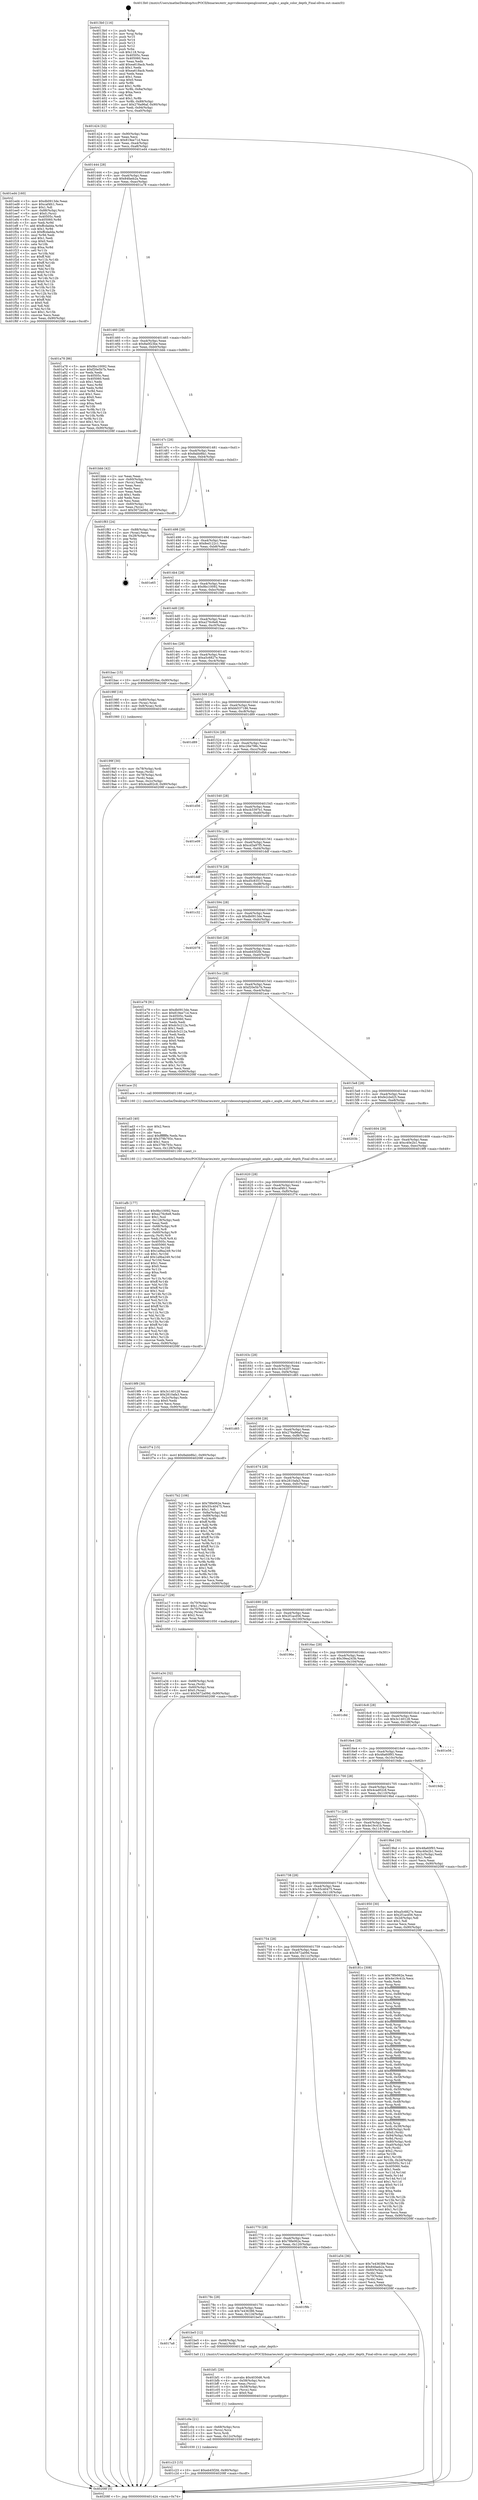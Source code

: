 digraph "0x4013b0" {
  label = "0x4013b0 (/mnt/c/Users/mathe/Desktop/tcc/POCII/binaries/extr_mpvvideooutopenglcontext_angle.c_angle_color_depth_Final-ollvm.out::main(0))"
  labelloc = "t"
  node[shape=record]

  Entry [label="",width=0.3,height=0.3,shape=circle,fillcolor=black,style=filled]
  "0x401424" [label="{
     0x401424 [32]\l
     | [instrs]\l
     &nbsp;&nbsp;0x401424 \<+6\>: mov -0x90(%rbp),%eax\l
     &nbsp;&nbsp;0x40142a \<+2\>: mov %eax,%ecx\l
     &nbsp;&nbsp;0x40142c \<+6\>: sub $0x819ee71d,%ecx\l
     &nbsp;&nbsp;0x401432 \<+6\>: mov %eax,-0xa4(%rbp)\l
     &nbsp;&nbsp;0x401438 \<+6\>: mov %ecx,-0xa8(%rbp)\l
     &nbsp;&nbsp;0x40143e \<+6\>: je 0000000000401ed4 \<main+0xb24\>\l
  }"]
  "0x401ed4" [label="{
     0x401ed4 [160]\l
     | [instrs]\l
     &nbsp;&nbsp;0x401ed4 \<+5\>: mov $0xdb0913de,%eax\l
     &nbsp;&nbsp;0x401ed9 \<+5\>: mov $0xcaf4fc1,%ecx\l
     &nbsp;&nbsp;0x401ede \<+2\>: mov $0x1,%dl\l
     &nbsp;&nbsp;0x401ee0 \<+7\>: mov -0x88(%rbp),%rsi\l
     &nbsp;&nbsp;0x401ee7 \<+6\>: movl $0x0,(%rsi)\l
     &nbsp;&nbsp;0x401eed \<+7\>: mov 0x40505c,%edi\l
     &nbsp;&nbsp;0x401ef4 \<+8\>: mov 0x405060,%r8d\l
     &nbsp;&nbsp;0x401efc \<+3\>: mov %edi,%r9d\l
     &nbsp;&nbsp;0x401eff \<+7\>: add $0xffcdadda,%r9d\l
     &nbsp;&nbsp;0x401f06 \<+4\>: sub $0x1,%r9d\l
     &nbsp;&nbsp;0x401f0a \<+7\>: sub $0xffcdadda,%r9d\l
     &nbsp;&nbsp;0x401f11 \<+4\>: imul %r9d,%edi\l
     &nbsp;&nbsp;0x401f15 \<+3\>: and $0x1,%edi\l
     &nbsp;&nbsp;0x401f18 \<+3\>: cmp $0x0,%edi\l
     &nbsp;&nbsp;0x401f1b \<+4\>: sete %r10b\l
     &nbsp;&nbsp;0x401f1f \<+4\>: cmp $0xa,%r8d\l
     &nbsp;&nbsp;0x401f23 \<+4\>: setl %r11b\l
     &nbsp;&nbsp;0x401f27 \<+3\>: mov %r10b,%bl\l
     &nbsp;&nbsp;0x401f2a \<+3\>: xor $0xff,%bl\l
     &nbsp;&nbsp;0x401f2d \<+3\>: mov %r11b,%r14b\l
     &nbsp;&nbsp;0x401f30 \<+4\>: xor $0xff,%r14b\l
     &nbsp;&nbsp;0x401f34 \<+3\>: xor $0x0,%dl\l
     &nbsp;&nbsp;0x401f37 \<+3\>: mov %bl,%r15b\l
     &nbsp;&nbsp;0x401f3a \<+4\>: and $0x0,%r15b\l
     &nbsp;&nbsp;0x401f3e \<+3\>: and %dl,%r10b\l
     &nbsp;&nbsp;0x401f41 \<+3\>: mov %r14b,%r12b\l
     &nbsp;&nbsp;0x401f44 \<+4\>: and $0x0,%r12b\l
     &nbsp;&nbsp;0x401f48 \<+3\>: and %dl,%r11b\l
     &nbsp;&nbsp;0x401f4b \<+3\>: or %r10b,%r15b\l
     &nbsp;&nbsp;0x401f4e \<+3\>: or %r11b,%r12b\l
     &nbsp;&nbsp;0x401f51 \<+3\>: xor %r12b,%r15b\l
     &nbsp;&nbsp;0x401f54 \<+3\>: or %r14b,%bl\l
     &nbsp;&nbsp;0x401f57 \<+3\>: xor $0xff,%bl\l
     &nbsp;&nbsp;0x401f5a \<+3\>: or $0x0,%dl\l
     &nbsp;&nbsp;0x401f5d \<+2\>: and %dl,%bl\l
     &nbsp;&nbsp;0x401f5f \<+3\>: or %bl,%r15b\l
     &nbsp;&nbsp;0x401f62 \<+4\>: test $0x1,%r15b\l
     &nbsp;&nbsp;0x401f66 \<+3\>: cmovne %ecx,%eax\l
     &nbsp;&nbsp;0x401f69 \<+6\>: mov %eax,-0x90(%rbp)\l
     &nbsp;&nbsp;0x401f6f \<+5\>: jmp 000000000040208f \<main+0xcdf\>\l
  }"]
  "0x401444" [label="{
     0x401444 [28]\l
     | [instrs]\l
     &nbsp;&nbsp;0x401444 \<+5\>: jmp 0000000000401449 \<main+0x99\>\l
     &nbsp;&nbsp;0x401449 \<+6\>: mov -0xa4(%rbp),%eax\l
     &nbsp;&nbsp;0x40144f \<+5\>: sub $0x84faeb2a,%eax\l
     &nbsp;&nbsp;0x401454 \<+6\>: mov %eax,-0xac(%rbp)\l
     &nbsp;&nbsp;0x40145a \<+6\>: je 0000000000401a78 \<main+0x6c8\>\l
  }"]
  Exit [label="",width=0.3,height=0.3,shape=circle,fillcolor=black,style=filled,peripheries=2]
  "0x401a78" [label="{
     0x401a78 [86]\l
     | [instrs]\l
     &nbsp;&nbsp;0x401a78 \<+5\>: mov $0x9bc10092,%eax\l
     &nbsp;&nbsp;0x401a7d \<+5\>: mov $0xf20e5b7b,%ecx\l
     &nbsp;&nbsp;0x401a82 \<+2\>: xor %edx,%edx\l
     &nbsp;&nbsp;0x401a84 \<+7\>: mov 0x40505c,%esi\l
     &nbsp;&nbsp;0x401a8b \<+7\>: mov 0x405060,%edi\l
     &nbsp;&nbsp;0x401a92 \<+3\>: sub $0x1,%edx\l
     &nbsp;&nbsp;0x401a95 \<+3\>: mov %esi,%r8d\l
     &nbsp;&nbsp;0x401a98 \<+3\>: add %edx,%r8d\l
     &nbsp;&nbsp;0x401a9b \<+4\>: imul %r8d,%esi\l
     &nbsp;&nbsp;0x401a9f \<+3\>: and $0x1,%esi\l
     &nbsp;&nbsp;0x401aa2 \<+3\>: cmp $0x0,%esi\l
     &nbsp;&nbsp;0x401aa5 \<+4\>: sete %r9b\l
     &nbsp;&nbsp;0x401aa9 \<+3\>: cmp $0xa,%edi\l
     &nbsp;&nbsp;0x401aac \<+4\>: setl %r10b\l
     &nbsp;&nbsp;0x401ab0 \<+3\>: mov %r9b,%r11b\l
     &nbsp;&nbsp;0x401ab3 \<+3\>: and %r10b,%r11b\l
     &nbsp;&nbsp;0x401ab6 \<+3\>: xor %r10b,%r9b\l
     &nbsp;&nbsp;0x401ab9 \<+3\>: or %r9b,%r11b\l
     &nbsp;&nbsp;0x401abc \<+4\>: test $0x1,%r11b\l
     &nbsp;&nbsp;0x401ac0 \<+3\>: cmovne %ecx,%eax\l
     &nbsp;&nbsp;0x401ac3 \<+6\>: mov %eax,-0x90(%rbp)\l
     &nbsp;&nbsp;0x401ac9 \<+5\>: jmp 000000000040208f \<main+0xcdf\>\l
  }"]
  "0x401460" [label="{
     0x401460 [28]\l
     | [instrs]\l
     &nbsp;&nbsp;0x401460 \<+5\>: jmp 0000000000401465 \<main+0xb5\>\l
     &nbsp;&nbsp;0x401465 \<+6\>: mov -0xa4(%rbp),%eax\l
     &nbsp;&nbsp;0x40146b \<+5\>: sub $0x8a0f23be,%eax\l
     &nbsp;&nbsp;0x401470 \<+6\>: mov %eax,-0xb0(%rbp)\l
     &nbsp;&nbsp;0x401476 \<+6\>: je 0000000000401bbb \<main+0x80b\>\l
  }"]
  "0x401c23" [label="{
     0x401c23 [15]\l
     | [instrs]\l
     &nbsp;&nbsp;0x401c23 \<+10\>: movl $0xeb45f2fd,-0x90(%rbp)\l
     &nbsp;&nbsp;0x401c2d \<+5\>: jmp 000000000040208f \<main+0xcdf\>\l
  }"]
  "0x401bbb" [label="{
     0x401bbb [42]\l
     | [instrs]\l
     &nbsp;&nbsp;0x401bbb \<+2\>: xor %eax,%eax\l
     &nbsp;&nbsp;0x401bbd \<+4\>: mov -0x60(%rbp),%rcx\l
     &nbsp;&nbsp;0x401bc1 \<+2\>: mov (%rcx),%edx\l
     &nbsp;&nbsp;0x401bc3 \<+2\>: mov %eax,%esi\l
     &nbsp;&nbsp;0x401bc5 \<+2\>: sub %edx,%esi\l
     &nbsp;&nbsp;0x401bc7 \<+2\>: mov %eax,%edx\l
     &nbsp;&nbsp;0x401bc9 \<+3\>: sub $0x1,%edx\l
     &nbsp;&nbsp;0x401bcc \<+2\>: add %edx,%esi\l
     &nbsp;&nbsp;0x401bce \<+2\>: sub %esi,%eax\l
     &nbsp;&nbsp;0x401bd0 \<+4\>: mov -0x60(%rbp),%rcx\l
     &nbsp;&nbsp;0x401bd4 \<+2\>: mov %eax,(%rcx)\l
     &nbsp;&nbsp;0x401bd6 \<+10\>: movl $0x5672a09d,-0x90(%rbp)\l
     &nbsp;&nbsp;0x401be0 \<+5\>: jmp 000000000040208f \<main+0xcdf\>\l
  }"]
  "0x40147c" [label="{
     0x40147c [28]\l
     | [instrs]\l
     &nbsp;&nbsp;0x40147c \<+5\>: jmp 0000000000401481 \<main+0xd1\>\l
     &nbsp;&nbsp;0x401481 \<+6\>: mov -0xa4(%rbp),%eax\l
     &nbsp;&nbsp;0x401487 \<+5\>: sub $0x8abb8fa1,%eax\l
     &nbsp;&nbsp;0x40148c \<+6\>: mov %eax,-0xb4(%rbp)\l
     &nbsp;&nbsp;0x401492 \<+6\>: je 0000000000401f83 \<main+0xbd3\>\l
  }"]
  "0x401c0e" [label="{
     0x401c0e [21]\l
     | [instrs]\l
     &nbsp;&nbsp;0x401c0e \<+4\>: mov -0x68(%rbp),%rcx\l
     &nbsp;&nbsp;0x401c12 \<+3\>: mov (%rcx),%rcx\l
     &nbsp;&nbsp;0x401c15 \<+3\>: mov %rcx,%rdi\l
     &nbsp;&nbsp;0x401c18 \<+6\>: mov %eax,-0x12c(%rbp)\l
     &nbsp;&nbsp;0x401c1e \<+5\>: call 0000000000401030 \<free@plt\>\l
     | [calls]\l
     &nbsp;&nbsp;0x401030 \{1\} (unknown)\l
  }"]
  "0x401f83" [label="{
     0x401f83 [24]\l
     | [instrs]\l
     &nbsp;&nbsp;0x401f83 \<+7\>: mov -0x88(%rbp),%rax\l
     &nbsp;&nbsp;0x401f8a \<+2\>: mov (%rax),%eax\l
     &nbsp;&nbsp;0x401f8c \<+4\>: lea -0x28(%rbp),%rsp\l
     &nbsp;&nbsp;0x401f90 \<+1\>: pop %rbx\l
     &nbsp;&nbsp;0x401f91 \<+2\>: pop %r12\l
     &nbsp;&nbsp;0x401f93 \<+2\>: pop %r13\l
     &nbsp;&nbsp;0x401f95 \<+2\>: pop %r14\l
     &nbsp;&nbsp;0x401f97 \<+2\>: pop %r15\l
     &nbsp;&nbsp;0x401f99 \<+1\>: pop %rbp\l
     &nbsp;&nbsp;0x401f9a \<+1\>: ret\l
  }"]
  "0x401498" [label="{
     0x401498 [28]\l
     | [instrs]\l
     &nbsp;&nbsp;0x401498 \<+5\>: jmp 000000000040149d \<main+0xed\>\l
     &nbsp;&nbsp;0x40149d \<+6\>: mov -0xa4(%rbp),%eax\l
     &nbsp;&nbsp;0x4014a3 \<+5\>: sub $0x8ed122c1,%eax\l
     &nbsp;&nbsp;0x4014a8 \<+6\>: mov %eax,-0xb8(%rbp)\l
     &nbsp;&nbsp;0x4014ae \<+6\>: je 0000000000401e65 \<main+0xab5\>\l
  }"]
  "0x401bf1" [label="{
     0x401bf1 [29]\l
     | [instrs]\l
     &nbsp;&nbsp;0x401bf1 \<+10\>: movabs $0x4030d6,%rdi\l
     &nbsp;&nbsp;0x401bfb \<+4\>: mov -0x58(%rbp),%rcx\l
     &nbsp;&nbsp;0x401bff \<+2\>: mov %eax,(%rcx)\l
     &nbsp;&nbsp;0x401c01 \<+4\>: mov -0x58(%rbp),%rcx\l
     &nbsp;&nbsp;0x401c05 \<+2\>: mov (%rcx),%esi\l
     &nbsp;&nbsp;0x401c07 \<+2\>: mov $0x0,%al\l
     &nbsp;&nbsp;0x401c09 \<+5\>: call 0000000000401040 \<printf@plt\>\l
     | [calls]\l
     &nbsp;&nbsp;0x401040 \{1\} (unknown)\l
  }"]
  "0x401e65" [label="{
     0x401e65\l
  }", style=dashed]
  "0x4014b4" [label="{
     0x4014b4 [28]\l
     | [instrs]\l
     &nbsp;&nbsp;0x4014b4 \<+5\>: jmp 00000000004014b9 \<main+0x109\>\l
     &nbsp;&nbsp;0x4014b9 \<+6\>: mov -0xa4(%rbp),%eax\l
     &nbsp;&nbsp;0x4014bf \<+5\>: sub $0x9bc10092,%eax\l
     &nbsp;&nbsp;0x4014c4 \<+6\>: mov %eax,-0xbc(%rbp)\l
     &nbsp;&nbsp;0x4014ca \<+6\>: je 0000000000401fe0 \<main+0xc30\>\l
  }"]
  "0x4017a8" [label="{
     0x4017a8\l
  }", style=dashed]
  "0x401fe0" [label="{
     0x401fe0\l
  }", style=dashed]
  "0x4014d0" [label="{
     0x4014d0 [28]\l
     | [instrs]\l
     &nbsp;&nbsp;0x4014d0 \<+5\>: jmp 00000000004014d5 \<main+0x125\>\l
     &nbsp;&nbsp;0x4014d5 \<+6\>: mov -0xa4(%rbp),%eax\l
     &nbsp;&nbsp;0x4014db \<+5\>: sub $0xa276c6e8,%eax\l
     &nbsp;&nbsp;0x4014e0 \<+6\>: mov %eax,-0xc0(%rbp)\l
     &nbsp;&nbsp;0x4014e6 \<+6\>: je 0000000000401bac \<main+0x7fc\>\l
  }"]
  "0x401be5" [label="{
     0x401be5 [12]\l
     | [instrs]\l
     &nbsp;&nbsp;0x401be5 \<+4\>: mov -0x68(%rbp),%rax\l
     &nbsp;&nbsp;0x401be9 \<+3\>: mov (%rax),%rdi\l
     &nbsp;&nbsp;0x401bec \<+5\>: call 00000000004013a0 \<angle_color_depth\>\l
     | [calls]\l
     &nbsp;&nbsp;0x4013a0 \{1\} (/mnt/c/Users/mathe/Desktop/tcc/POCII/binaries/extr_mpvvideooutopenglcontext_angle.c_angle_color_depth_Final-ollvm.out::angle_color_depth)\l
  }"]
  "0x401bac" [label="{
     0x401bac [15]\l
     | [instrs]\l
     &nbsp;&nbsp;0x401bac \<+10\>: movl $0x8a0f23be,-0x90(%rbp)\l
     &nbsp;&nbsp;0x401bb6 \<+5\>: jmp 000000000040208f \<main+0xcdf\>\l
  }"]
  "0x4014ec" [label="{
     0x4014ec [28]\l
     | [instrs]\l
     &nbsp;&nbsp;0x4014ec \<+5\>: jmp 00000000004014f1 \<main+0x141\>\l
     &nbsp;&nbsp;0x4014f1 \<+6\>: mov -0xa4(%rbp),%eax\l
     &nbsp;&nbsp;0x4014f7 \<+5\>: sub $0xa5c6827e,%eax\l
     &nbsp;&nbsp;0x4014fc \<+6\>: mov %eax,-0xc4(%rbp)\l
     &nbsp;&nbsp;0x401502 \<+6\>: je 000000000040198f \<main+0x5df\>\l
  }"]
  "0x40178c" [label="{
     0x40178c [28]\l
     | [instrs]\l
     &nbsp;&nbsp;0x40178c \<+5\>: jmp 0000000000401791 \<main+0x3e1\>\l
     &nbsp;&nbsp;0x401791 \<+6\>: mov -0xa4(%rbp),%eax\l
     &nbsp;&nbsp;0x401797 \<+5\>: sub $0x7e436386,%eax\l
     &nbsp;&nbsp;0x40179c \<+6\>: mov %eax,-0x124(%rbp)\l
     &nbsp;&nbsp;0x4017a2 \<+6\>: je 0000000000401be5 \<main+0x835\>\l
  }"]
  "0x40198f" [label="{
     0x40198f [16]\l
     | [instrs]\l
     &nbsp;&nbsp;0x40198f \<+4\>: mov -0x80(%rbp),%rax\l
     &nbsp;&nbsp;0x401993 \<+3\>: mov (%rax),%rax\l
     &nbsp;&nbsp;0x401996 \<+4\>: mov 0x8(%rax),%rdi\l
     &nbsp;&nbsp;0x40199a \<+5\>: call 0000000000401060 \<atoi@plt\>\l
     | [calls]\l
     &nbsp;&nbsp;0x401060 \{1\} (unknown)\l
  }"]
  "0x401508" [label="{
     0x401508 [28]\l
     | [instrs]\l
     &nbsp;&nbsp;0x401508 \<+5\>: jmp 000000000040150d \<main+0x15d\>\l
     &nbsp;&nbsp;0x40150d \<+6\>: mov -0xa4(%rbp),%eax\l
     &nbsp;&nbsp;0x401513 \<+5\>: sub $0xbb537186,%eax\l
     &nbsp;&nbsp;0x401518 \<+6\>: mov %eax,-0xc8(%rbp)\l
     &nbsp;&nbsp;0x40151e \<+6\>: je 0000000000401d89 \<main+0x9d9\>\l
  }"]
  "0x401f9b" [label="{
     0x401f9b\l
  }", style=dashed]
  "0x401d89" [label="{
     0x401d89\l
  }", style=dashed]
  "0x401524" [label="{
     0x401524 [28]\l
     | [instrs]\l
     &nbsp;&nbsp;0x401524 \<+5\>: jmp 0000000000401529 \<main+0x179\>\l
     &nbsp;&nbsp;0x401529 \<+6\>: mov -0xa4(%rbp),%eax\l
     &nbsp;&nbsp;0x40152f \<+5\>: sub $0xc26e798c,%eax\l
     &nbsp;&nbsp;0x401534 \<+6\>: mov %eax,-0xcc(%rbp)\l
     &nbsp;&nbsp;0x40153a \<+6\>: je 0000000000401d56 \<main+0x9a6\>\l
  }"]
  "0x401afb" [label="{
     0x401afb [177]\l
     | [instrs]\l
     &nbsp;&nbsp;0x401afb \<+5\>: mov $0x9bc10092,%ecx\l
     &nbsp;&nbsp;0x401b00 \<+5\>: mov $0xa276c6e8,%edx\l
     &nbsp;&nbsp;0x401b05 \<+3\>: mov $0x1,%sil\l
     &nbsp;&nbsp;0x401b08 \<+6\>: mov -0x128(%rbp),%edi\l
     &nbsp;&nbsp;0x401b0e \<+3\>: imul %eax,%edi\l
     &nbsp;&nbsp;0x401b11 \<+4\>: mov -0x68(%rbp),%r8\l
     &nbsp;&nbsp;0x401b15 \<+3\>: mov (%r8),%r8\l
     &nbsp;&nbsp;0x401b18 \<+4\>: mov -0x60(%rbp),%r9\l
     &nbsp;&nbsp;0x401b1c \<+3\>: movslq (%r9),%r9\l
     &nbsp;&nbsp;0x401b1f \<+4\>: mov %edi,(%r8,%r9,4)\l
     &nbsp;&nbsp;0x401b23 \<+7\>: mov 0x40505c,%eax\l
     &nbsp;&nbsp;0x401b2a \<+7\>: mov 0x405060,%edi\l
     &nbsp;&nbsp;0x401b31 \<+3\>: mov %eax,%r10d\l
     &nbsp;&nbsp;0x401b34 \<+7\>: sub $0x1a9ba249,%r10d\l
     &nbsp;&nbsp;0x401b3b \<+4\>: sub $0x1,%r10d\l
     &nbsp;&nbsp;0x401b3f \<+7\>: add $0x1a9ba249,%r10d\l
     &nbsp;&nbsp;0x401b46 \<+4\>: imul %r10d,%eax\l
     &nbsp;&nbsp;0x401b4a \<+3\>: and $0x1,%eax\l
     &nbsp;&nbsp;0x401b4d \<+3\>: cmp $0x0,%eax\l
     &nbsp;&nbsp;0x401b50 \<+4\>: sete %r11b\l
     &nbsp;&nbsp;0x401b54 \<+3\>: cmp $0xa,%edi\l
     &nbsp;&nbsp;0x401b57 \<+3\>: setl %bl\l
     &nbsp;&nbsp;0x401b5a \<+3\>: mov %r11b,%r14b\l
     &nbsp;&nbsp;0x401b5d \<+4\>: xor $0xff,%r14b\l
     &nbsp;&nbsp;0x401b61 \<+3\>: mov %bl,%r15b\l
     &nbsp;&nbsp;0x401b64 \<+4\>: xor $0xff,%r15b\l
     &nbsp;&nbsp;0x401b68 \<+4\>: xor $0x1,%sil\l
     &nbsp;&nbsp;0x401b6c \<+3\>: mov %r14b,%r12b\l
     &nbsp;&nbsp;0x401b6f \<+4\>: and $0xff,%r12b\l
     &nbsp;&nbsp;0x401b73 \<+3\>: and %sil,%r11b\l
     &nbsp;&nbsp;0x401b76 \<+3\>: mov %r15b,%r13b\l
     &nbsp;&nbsp;0x401b79 \<+4\>: and $0xff,%r13b\l
     &nbsp;&nbsp;0x401b7d \<+3\>: and %sil,%bl\l
     &nbsp;&nbsp;0x401b80 \<+3\>: or %r11b,%r12b\l
     &nbsp;&nbsp;0x401b83 \<+3\>: or %bl,%r13b\l
     &nbsp;&nbsp;0x401b86 \<+3\>: xor %r13b,%r12b\l
     &nbsp;&nbsp;0x401b89 \<+3\>: or %r15b,%r14b\l
     &nbsp;&nbsp;0x401b8c \<+4\>: xor $0xff,%r14b\l
     &nbsp;&nbsp;0x401b90 \<+4\>: or $0x1,%sil\l
     &nbsp;&nbsp;0x401b94 \<+3\>: and %sil,%r14b\l
     &nbsp;&nbsp;0x401b97 \<+3\>: or %r14b,%r12b\l
     &nbsp;&nbsp;0x401b9a \<+4\>: test $0x1,%r12b\l
     &nbsp;&nbsp;0x401b9e \<+3\>: cmovne %edx,%ecx\l
     &nbsp;&nbsp;0x401ba1 \<+6\>: mov %ecx,-0x90(%rbp)\l
     &nbsp;&nbsp;0x401ba7 \<+5\>: jmp 000000000040208f \<main+0xcdf\>\l
  }"]
  "0x401d56" [label="{
     0x401d56\l
  }", style=dashed]
  "0x401540" [label="{
     0x401540 [28]\l
     | [instrs]\l
     &nbsp;&nbsp;0x401540 \<+5\>: jmp 0000000000401545 \<main+0x195\>\l
     &nbsp;&nbsp;0x401545 \<+6\>: mov -0xa4(%rbp),%eax\l
     &nbsp;&nbsp;0x40154b \<+5\>: sub $0xcb3397e1,%eax\l
     &nbsp;&nbsp;0x401550 \<+6\>: mov %eax,-0xd0(%rbp)\l
     &nbsp;&nbsp;0x401556 \<+6\>: je 0000000000401e09 \<main+0xa59\>\l
  }"]
  "0x401ad3" [label="{
     0x401ad3 [40]\l
     | [instrs]\l
     &nbsp;&nbsp;0x401ad3 \<+5\>: mov $0x2,%ecx\l
     &nbsp;&nbsp;0x401ad8 \<+1\>: cltd\l
     &nbsp;&nbsp;0x401ad9 \<+2\>: idiv %ecx\l
     &nbsp;&nbsp;0x401adb \<+6\>: imul $0xfffffffe,%edx,%ecx\l
     &nbsp;&nbsp;0x401ae1 \<+6\>: add $0x379b793c,%ecx\l
     &nbsp;&nbsp;0x401ae7 \<+3\>: add $0x1,%ecx\l
     &nbsp;&nbsp;0x401aea \<+6\>: sub $0x379b793c,%ecx\l
     &nbsp;&nbsp;0x401af0 \<+6\>: mov %ecx,-0x128(%rbp)\l
     &nbsp;&nbsp;0x401af6 \<+5\>: call 0000000000401160 \<next_i\>\l
     | [calls]\l
     &nbsp;&nbsp;0x401160 \{1\} (/mnt/c/Users/mathe/Desktop/tcc/POCII/binaries/extr_mpvvideooutopenglcontext_angle.c_angle_color_depth_Final-ollvm.out::next_i)\l
  }"]
  "0x401e09" [label="{
     0x401e09\l
  }", style=dashed]
  "0x40155c" [label="{
     0x40155c [28]\l
     | [instrs]\l
     &nbsp;&nbsp;0x40155c \<+5\>: jmp 0000000000401561 \<main+0x1b1\>\l
     &nbsp;&nbsp;0x401561 \<+6\>: mov -0xa4(%rbp),%eax\l
     &nbsp;&nbsp;0x401567 \<+5\>: sub $0xcd3a97f5,%eax\l
     &nbsp;&nbsp;0x40156c \<+6\>: mov %eax,-0xd4(%rbp)\l
     &nbsp;&nbsp;0x401572 \<+6\>: je 0000000000401ddf \<main+0xa2f\>\l
  }"]
  "0x401770" [label="{
     0x401770 [28]\l
     | [instrs]\l
     &nbsp;&nbsp;0x401770 \<+5\>: jmp 0000000000401775 \<main+0x3c5\>\l
     &nbsp;&nbsp;0x401775 \<+6\>: mov -0xa4(%rbp),%eax\l
     &nbsp;&nbsp;0x40177b \<+5\>: sub $0x78fe062e,%eax\l
     &nbsp;&nbsp;0x401780 \<+6\>: mov %eax,-0x120(%rbp)\l
     &nbsp;&nbsp;0x401786 \<+6\>: je 0000000000401f9b \<main+0xbeb\>\l
  }"]
  "0x401ddf" [label="{
     0x401ddf\l
  }", style=dashed]
  "0x401578" [label="{
     0x401578 [28]\l
     | [instrs]\l
     &nbsp;&nbsp;0x401578 \<+5\>: jmp 000000000040157d \<main+0x1cd\>\l
     &nbsp;&nbsp;0x40157d \<+6\>: mov -0xa4(%rbp),%eax\l
     &nbsp;&nbsp;0x401583 \<+5\>: sub $0xd5c83510,%eax\l
     &nbsp;&nbsp;0x401588 \<+6\>: mov %eax,-0xd8(%rbp)\l
     &nbsp;&nbsp;0x40158e \<+6\>: je 0000000000401c32 \<main+0x882\>\l
  }"]
  "0x401a54" [label="{
     0x401a54 [36]\l
     | [instrs]\l
     &nbsp;&nbsp;0x401a54 \<+5\>: mov $0x7e436386,%eax\l
     &nbsp;&nbsp;0x401a59 \<+5\>: mov $0x84faeb2a,%ecx\l
     &nbsp;&nbsp;0x401a5e \<+4\>: mov -0x60(%rbp),%rdx\l
     &nbsp;&nbsp;0x401a62 \<+2\>: mov (%rdx),%esi\l
     &nbsp;&nbsp;0x401a64 \<+4\>: mov -0x70(%rbp),%rdx\l
     &nbsp;&nbsp;0x401a68 \<+2\>: cmp (%rdx),%esi\l
     &nbsp;&nbsp;0x401a6a \<+3\>: cmovl %ecx,%eax\l
     &nbsp;&nbsp;0x401a6d \<+6\>: mov %eax,-0x90(%rbp)\l
     &nbsp;&nbsp;0x401a73 \<+5\>: jmp 000000000040208f \<main+0xcdf\>\l
  }"]
  "0x401c32" [label="{
     0x401c32\l
  }", style=dashed]
  "0x401594" [label="{
     0x401594 [28]\l
     | [instrs]\l
     &nbsp;&nbsp;0x401594 \<+5\>: jmp 0000000000401599 \<main+0x1e9\>\l
     &nbsp;&nbsp;0x401599 \<+6\>: mov -0xa4(%rbp),%eax\l
     &nbsp;&nbsp;0x40159f \<+5\>: sub $0xdb0913de,%eax\l
     &nbsp;&nbsp;0x4015a4 \<+6\>: mov %eax,-0xdc(%rbp)\l
     &nbsp;&nbsp;0x4015aa \<+6\>: je 0000000000402078 \<main+0xcc8\>\l
  }"]
  "0x401a34" [label="{
     0x401a34 [32]\l
     | [instrs]\l
     &nbsp;&nbsp;0x401a34 \<+4\>: mov -0x68(%rbp),%rdi\l
     &nbsp;&nbsp;0x401a38 \<+3\>: mov %rax,(%rdi)\l
     &nbsp;&nbsp;0x401a3b \<+4\>: mov -0x60(%rbp),%rax\l
     &nbsp;&nbsp;0x401a3f \<+6\>: movl $0x0,(%rax)\l
     &nbsp;&nbsp;0x401a45 \<+10\>: movl $0x5672a09d,-0x90(%rbp)\l
     &nbsp;&nbsp;0x401a4f \<+5\>: jmp 000000000040208f \<main+0xcdf\>\l
  }"]
  "0x402078" [label="{
     0x402078\l
  }", style=dashed]
  "0x4015b0" [label="{
     0x4015b0 [28]\l
     | [instrs]\l
     &nbsp;&nbsp;0x4015b0 \<+5\>: jmp 00000000004015b5 \<main+0x205\>\l
     &nbsp;&nbsp;0x4015b5 \<+6\>: mov -0xa4(%rbp),%eax\l
     &nbsp;&nbsp;0x4015bb \<+5\>: sub $0xeb45f2fd,%eax\l
     &nbsp;&nbsp;0x4015c0 \<+6\>: mov %eax,-0xe0(%rbp)\l
     &nbsp;&nbsp;0x4015c6 \<+6\>: je 0000000000401e79 \<main+0xac9\>\l
  }"]
  "0x40199f" [label="{
     0x40199f [30]\l
     | [instrs]\l
     &nbsp;&nbsp;0x40199f \<+4\>: mov -0x78(%rbp),%rdi\l
     &nbsp;&nbsp;0x4019a3 \<+2\>: mov %eax,(%rdi)\l
     &nbsp;&nbsp;0x4019a5 \<+4\>: mov -0x78(%rbp),%rdi\l
     &nbsp;&nbsp;0x4019a9 \<+2\>: mov (%rdi),%eax\l
     &nbsp;&nbsp;0x4019ab \<+3\>: mov %eax,-0x2c(%rbp)\l
     &nbsp;&nbsp;0x4019ae \<+10\>: movl $0x4cad02c8,-0x90(%rbp)\l
     &nbsp;&nbsp;0x4019b8 \<+5\>: jmp 000000000040208f \<main+0xcdf\>\l
  }"]
  "0x401e79" [label="{
     0x401e79 [91]\l
     | [instrs]\l
     &nbsp;&nbsp;0x401e79 \<+5\>: mov $0xdb0913de,%eax\l
     &nbsp;&nbsp;0x401e7e \<+5\>: mov $0x819ee71d,%ecx\l
     &nbsp;&nbsp;0x401e83 \<+7\>: mov 0x40505c,%edx\l
     &nbsp;&nbsp;0x401e8a \<+7\>: mov 0x405060,%esi\l
     &nbsp;&nbsp;0x401e91 \<+2\>: mov %edx,%edi\l
     &nbsp;&nbsp;0x401e93 \<+6\>: add $0xdc5c212a,%edi\l
     &nbsp;&nbsp;0x401e99 \<+3\>: sub $0x1,%edi\l
     &nbsp;&nbsp;0x401e9c \<+6\>: sub $0xdc5c212a,%edi\l
     &nbsp;&nbsp;0x401ea2 \<+3\>: imul %edi,%edx\l
     &nbsp;&nbsp;0x401ea5 \<+3\>: and $0x1,%edx\l
     &nbsp;&nbsp;0x401ea8 \<+3\>: cmp $0x0,%edx\l
     &nbsp;&nbsp;0x401eab \<+4\>: sete %r8b\l
     &nbsp;&nbsp;0x401eaf \<+3\>: cmp $0xa,%esi\l
     &nbsp;&nbsp;0x401eb2 \<+4\>: setl %r9b\l
     &nbsp;&nbsp;0x401eb6 \<+3\>: mov %r8b,%r10b\l
     &nbsp;&nbsp;0x401eb9 \<+3\>: and %r9b,%r10b\l
     &nbsp;&nbsp;0x401ebc \<+3\>: xor %r9b,%r8b\l
     &nbsp;&nbsp;0x401ebf \<+3\>: or %r8b,%r10b\l
     &nbsp;&nbsp;0x401ec2 \<+4\>: test $0x1,%r10b\l
     &nbsp;&nbsp;0x401ec6 \<+3\>: cmovne %ecx,%eax\l
     &nbsp;&nbsp;0x401ec9 \<+6\>: mov %eax,-0x90(%rbp)\l
     &nbsp;&nbsp;0x401ecf \<+5\>: jmp 000000000040208f \<main+0xcdf\>\l
  }"]
  "0x4015cc" [label="{
     0x4015cc [28]\l
     | [instrs]\l
     &nbsp;&nbsp;0x4015cc \<+5\>: jmp 00000000004015d1 \<main+0x221\>\l
     &nbsp;&nbsp;0x4015d1 \<+6\>: mov -0xa4(%rbp),%eax\l
     &nbsp;&nbsp;0x4015d7 \<+5\>: sub $0xf20e5b7b,%eax\l
     &nbsp;&nbsp;0x4015dc \<+6\>: mov %eax,-0xe4(%rbp)\l
     &nbsp;&nbsp;0x4015e2 \<+6\>: je 0000000000401ace \<main+0x71e\>\l
  }"]
  "0x401754" [label="{
     0x401754 [28]\l
     | [instrs]\l
     &nbsp;&nbsp;0x401754 \<+5\>: jmp 0000000000401759 \<main+0x3a9\>\l
     &nbsp;&nbsp;0x401759 \<+6\>: mov -0xa4(%rbp),%eax\l
     &nbsp;&nbsp;0x40175f \<+5\>: sub $0x5672a09d,%eax\l
     &nbsp;&nbsp;0x401764 \<+6\>: mov %eax,-0x11c(%rbp)\l
     &nbsp;&nbsp;0x40176a \<+6\>: je 0000000000401a54 \<main+0x6a4\>\l
  }"]
  "0x401ace" [label="{
     0x401ace [5]\l
     | [instrs]\l
     &nbsp;&nbsp;0x401ace \<+5\>: call 0000000000401160 \<next_i\>\l
     | [calls]\l
     &nbsp;&nbsp;0x401160 \{1\} (/mnt/c/Users/mathe/Desktop/tcc/POCII/binaries/extr_mpvvideooutopenglcontext_angle.c_angle_color_depth_Final-ollvm.out::next_i)\l
  }"]
  "0x4015e8" [label="{
     0x4015e8 [28]\l
     | [instrs]\l
     &nbsp;&nbsp;0x4015e8 \<+5\>: jmp 00000000004015ed \<main+0x23d\>\l
     &nbsp;&nbsp;0x4015ed \<+6\>: mov -0xa4(%rbp),%eax\l
     &nbsp;&nbsp;0x4015f3 \<+5\>: sub $0xfe2cbd25,%eax\l
     &nbsp;&nbsp;0x4015f8 \<+6\>: mov %eax,-0xe8(%rbp)\l
     &nbsp;&nbsp;0x4015fe \<+6\>: je 000000000040203b \<main+0xc8b\>\l
  }"]
  "0x40181c" [label="{
     0x40181c [308]\l
     | [instrs]\l
     &nbsp;&nbsp;0x40181c \<+5\>: mov $0x78fe062e,%eax\l
     &nbsp;&nbsp;0x401821 \<+5\>: mov $0x4e19c41b,%ecx\l
     &nbsp;&nbsp;0x401826 \<+2\>: xor %edx,%edx\l
     &nbsp;&nbsp;0x401828 \<+3\>: mov %rsp,%rsi\l
     &nbsp;&nbsp;0x40182b \<+4\>: add $0xfffffffffffffff0,%rsi\l
     &nbsp;&nbsp;0x40182f \<+3\>: mov %rsi,%rsp\l
     &nbsp;&nbsp;0x401832 \<+7\>: mov %rsi,-0x88(%rbp)\l
     &nbsp;&nbsp;0x401839 \<+3\>: mov %rsp,%rsi\l
     &nbsp;&nbsp;0x40183c \<+4\>: add $0xfffffffffffffff0,%rsi\l
     &nbsp;&nbsp;0x401840 \<+3\>: mov %rsi,%rsp\l
     &nbsp;&nbsp;0x401843 \<+3\>: mov %rsp,%rdi\l
     &nbsp;&nbsp;0x401846 \<+4\>: add $0xfffffffffffffff0,%rdi\l
     &nbsp;&nbsp;0x40184a \<+3\>: mov %rdi,%rsp\l
     &nbsp;&nbsp;0x40184d \<+4\>: mov %rdi,-0x80(%rbp)\l
     &nbsp;&nbsp;0x401851 \<+3\>: mov %rsp,%rdi\l
     &nbsp;&nbsp;0x401854 \<+4\>: add $0xfffffffffffffff0,%rdi\l
     &nbsp;&nbsp;0x401858 \<+3\>: mov %rdi,%rsp\l
     &nbsp;&nbsp;0x40185b \<+4\>: mov %rdi,-0x78(%rbp)\l
     &nbsp;&nbsp;0x40185f \<+3\>: mov %rsp,%rdi\l
     &nbsp;&nbsp;0x401862 \<+4\>: add $0xfffffffffffffff0,%rdi\l
     &nbsp;&nbsp;0x401866 \<+3\>: mov %rdi,%rsp\l
     &nbsp;&nbsp;0x401869 \<+4\>: mov %rdi,-0x70(%rbp)\l
     &nbsp;&nbsp;0x40186d \<+3\>: mov %rsp,%rdi\l
     &nbsp;&nbsp;0x401870 \<+4\>: add $0xfffffffffffffff0,%rdi\l
     &nbsp;&nbsp;0x401874 \<+3\>: mov %rdi,%rsp\l
     &nbsp;&nbsp;0x401877 \<+4\>: mov %rdi,-0x68(%rbp)\l
     &nbsp;&nbsp;0x40187b \<+3\>: mov %rsp,%rdi\l
     &nbsp;&nbsp;0x40187e \<+4\>: add $0xfffffffffffffff0,%rdi\l
     &nbsp;&nbsp;0x401882 \<+3\>: mov %rdi,%rsp\l
     &nbsp;&nbsp;0x401885 \<+4\>: mov %rdi,-0x60(%rbp)\l
     &nbsp;&nbsp;0x401889 \<+3\>: mov %rsp,%rdi\l
     &nbsp;&nbsp;0x40188c \<+4\>: add $0xfffffffffffffff0,%rdi\l
     &nbsp;&nbsp;0x401890 \<+3\>: mov %rdi,%rsp\l
     &nbsp;&nbsp;0x401893 \<+4\>: mov %rdi,-0x58(%rbp)\l
     &nbsp;&nbsp;0x401897 \<+3\>: mov %rsp,%rdi\l
     &nbsp;&nbsp;0x40189a \<+4\>: add $0xfffffffffffffff0,%rdi\l
     &nbsp;&nbsp;0x40189e \<+3\>: mov %rdi,%rsp\l
     &nbsp;&nbsp;0x4018a1 \<+4\>: mov %rdi,-0x50(%rbp)\l
     &nbsp;&nbsp;0x4018a5 \<+3\>: mov %rsp,%rdi\l
     &nbsp;&nbsp;0x4018a8 \<+4\>: add $0xfffffffffffffff0,%rdi\l
     &nbsp;&nbsp;0x4018ac \<+3\>: mov %rdi,%rsp\l
     &nbsp;&nbsp;0x4018af \<+4\>: mov %rdi,-0x48(%rbp)\l
     &nbsp;&nbsp;0x4018b3 \<+3\>: mov %rsp,%rdi\l
     &nbsp;&nbsp;0x4018b6 \<+4\>: add $0xfffffffffffffff0,%rdi\l
     &nbsp;&nbsp;0x4018ba \<+3\>: mov %rdi,%rsp\l
     &nbsp;&nbsp;0x4018bd \<+4\>: mov %rdi,-0x40(%rbp)\l
     &nbsp;&nbsp;0x4018c1 \<+3\>: mov %rsp,%rdi\l
     &nbsp;&nbsp;0x4018c4 \<+4\>: add $0xfffffffffffffff0,%rdi\l
     &nbsp;&nbsp;0x4018c8 \<+3\>: mov %rdi,%rsp\l
     &nbsp;&nbsp;0x4018cb \<+4\>: mov %rdi,-0x38(%rbp)\l
     &nbsp;&nbsp;0x4018cf \<+7\>: mov -0x88(%rbp),%rdi\l
     &nbsp;&nbsp;0x4018d6 \<+6\>: movl $0x0,(%rdi)\l
     &nbsp;&nbsp;0x4018dc \<+7\>: mov -0x94(%rbp),%r8d\l
     &nbsp;&nbsp;0x4018e3 \<+3\>: mov %r8d,(%rsi)\l
     &nbsp;&nbsp;0x4018e6 \<+4\>: mov -0x80(%rbp),%rdi\l
     &nbsp;&nbsp;0x4018ea \<+7\>: mov -0xa0(%rbp),%r9\l
     &nbsp;&nbsp;0x4018f1 \<+3\>: mov %r9,(%rdi)\l
     &nbsp;&nbsp;0x4018f4 \<+3\>: cmpl $0x2,(%rsi)\l
     &nbsp;&nbsp;0x4018f7 \<+4\>: setne %r10b\l
     &nbsp;&nbsp;0x4018fb \<+4\>: and $0x1,%r10b\l
     &nbsp;&nbsp;0x4018ff \<+4\>: mov %r10b,-0x2d(%rbp)\l
     &nbsp;&nbsp;0x401903 \<+8\>: mov 0x40505c,%r11d\l
     &nbsp;&nbsp;0x40190b \<+7\>: mov 0x405060,%ebx\l
     &nbsp;&nbsp;0x401912 \<+3\>: sub $0x1,%edx\l
     &nbsp;&nbsp;0x401915 \<+3\>: mov %r11d,%r14d\l
     &nbsp;&nbsp;0x401918 \<+3\>: add %edx,%r14d\l
     &nbsp;&nbsp;0x40191b \<+4\>: imul %r14d,%r11d\l
     &nbsp;&nbsp;0x40191f \<+4\>: and $0x1,%r11d\l
     &nbsp;&nbsp;0x401923 \<+4\>: cmp $0x0,%r11d\l
     &nbsp;&nbsp;0x401927 \<+4\>: sete %r10b\l
     &nbsp;&nbsp;0x40192b \<+3\>: cmp $0xa,%ebx\l
     &nbsp;&nbsp;0x40192e \<+4\>: setl %r15b\l
     &nbsp;&nbsp;0x401932 \<+3\>: mov %r10b,%r12b\l
     &nbsp;&nbsp;0x401935 \<+3\>: and %r15b,%r12b\l
     &nbsp;&nbsp;0x401938 \<+3\>: xor %r15b,%r10b\l
     &nbsp;&nbsp;0x40193b \<+3\>: or %r10b,%r12b\l
     &nbsp;&nbsp;0x40193e \<+4\>: test $0x1,%r12b\l
     &nbsp;&nbsp;0x401942 \<+3\>: cmovne %ecx,%eax\l
     &nbsp;&nbsp;0x401945 \<+6\>: mov %eax,-0x90(%rbp)\l
     &nbsp;&nbsp;0x40194b \<+5\>: jmp 000000000040208f \<main+0xcdf\>\l
  }"]
  "0x40203b" [label="{
     0x40203b\l
  }", style=dashed]
  "0x401604" [label="{
     0x401604 [28]\l
     | [instrs]\l
     &nbsp;&nbsp;0x401604 \<+5\>: jmp 0000000000401609 \<main+0x259\>\l
     &nbsp;&nbsp;0x401609 \<+6\>: mov -0xa4(%rbp),%eax\l
     &nbsp;&nbsp;0x40160f \<+5\>: sub $0xc40e2b1,%eax\l
     &nbsp;&nbsp;0x401614 \<+6\>: mov %eax,-0xec(%rbp)\l
     &nbsp;&nbsp;0x40161a \<+6\>: je 00000000004019f9 \<main+0x649\>\l
  }"]
  "0x401738" [label="{
     0x401738 [28]\l
     | [instrs]\l
     &nbsp;&nbsp;0x401738 \<+5\>: jmp 000000000040173d \<main+0x38d\>\l
     &nbsp;&nbsp;0x40173d \<+6\>: mov -0xa4(%rbp),%eax\l
     &nbsp;&nbsp;0x401743 \<+5\>: sub $0x55c40475,%eax\l
     &nbsp;&nbsp;0x401748 \<+6\>: mov %eax,-0x118(%rbp)\l
     &nbsp;&nbsp;0x40174e \<+6\>: je 000000000040181c \<main+0x46c\>\l
  }"]
  "0x4019f9" [label="{
     0x4019f9 [30]\l
     | [instrs]\l
     &nbsp;&nbsp;0x4019f9 \<+5\>: mov $0x3c140128,%eax\l
     &nbsp;&nbsp;0x4019fe \<+5\>: mov $0x2810afa3,%ecx\l
     &nbsp;&nbsp;0x401a03 \<+3\>: mov -0x2c(%rbp),%edx\l
     &nbsp;&nbsp;0x401a06 \<+3\>: cmp $0x0,%edx\l
     &nbsp;&nbsp;0x401a09 \<+3\>: cmove %ecx,%eax\l
     &nbsp;&nbsp;0x401a0c \<+6\>: mov %eax,-0x90(%rbp)\l
     &nbsp;&nbsp;0x401a12 \<+5\>: jmp 000000000040208f \<main+0xcdf\>\l
  }"]
  "0x401620" [label="{
     0x401620 [28]\l
     | [instrs]\l
     &nbsp;&nbsp;0x401620 \<+5\>: jmp 0000000000401625 \<main+0x275\>\l
     &nbsp;&nbsp;0x401625 \<+6\>: mov -0xa4(%rbp),%eax\l
     &nbsp;&nbsp;0x40162b \<+5\>: sub $0xcaf4fc1,%eax\l
     &nbsp;&nbsp;0x401630 \<+6\>: mov %eax,-0xf0(%rbp)\l
     &nbsp;&nbsp;0x401636 \<+6\>: je 0000000000401f74 \<main+0xbc4\>\l
  }"]
  "0x401950" [label="{
     0x401950 [30]\l
     | [instrs]\l
     &nbsp;&nbsp;0x401950 \<+5\>: mov $0xa5c6827e,%eax\l
     &nbsp;&nbsp;0x401955 \<+5\>: mov $0x2f1acd56,%ecx\l
     &nbsp;&nbsp;0x40195a \<+3\>: mov -0x2d(%rbp),%dl\l
     &nbsp;&nbsp;0x40195d \<+3\>: test $0x1,%dl\l
     &nbsp;&nbsp;0x401960 \<+3\>: cmovne %ecx,%eax\l
     &nbsp;&nbsp;0x401963 \<+6\>: mov %eax,-0x90(%rbp)\l
     &nbsp;&nbsp;0x401969 \<+5\>: jmp 000000000040208f \<main+0xcdf\>\l
  }"]
  "0x401f74" [label="{
     0x401f74 [15]\l
     | [instrs]\l
     &nbsp;&nbsp;0x401f74 \<+10\>: movl $0x8abb8fa1,-0x90(%rbp)\l
     &nbsp;&nbsp;0x401f7e \<+5\>: jmp 000000000040208f \<main+0xcdf\>\l
  }"]
  "0x40163c" [label="{
     0x40163c [28]\l
     | [instrs]\l
     &nbsp;&nbsp;0x40163c \<+5\>: jmp 0000000000401641 \<main+0x291\>\l
     &nbsp;&nbsp;0x401641 \<+6\>: mov -0xa4(%rbp),%eax\l
     &nbsp;&nbsp;0x401647 \<+5\>: sub $0x1fe16207,%eax\l
     &nbsp;&nbsp;0x40164c \<+6\>: mov %eax,-0xf4(%rbp)\l
     &nbsp;&nbsp;0x401652 \<+6\>: je 0000000000401d65 \<main+0x9b5\>\l
  }"]
  "0x40171c" [label="{
     0x40171c [28]\l
     | [instrs]\l
     &nbsp;&nbsp;0x40171c \<+5\>: jmp 0000000000401721 \<main+0x371\>\l
     &nbsp;&nbsp;0x401721 \<+6\>: mov -0xa4(%rbp),%eax\l
     &nbsp;&nbsp;0x401727 \<+5\>: sub $0x4e19c41b,%eax\l
     &nbsp;&nbsp;0x40172c \<+6\>: mov %eax,-0x114(%rbp)\l
     &nbsp;&nbsp;0x401732 \<+6\>: je 0000000000401950 \<main+0x5a0\>\l
  }"]
  "0x401d65" [label="{
     0x401d65\l
  }", style=dashed]
  "0x401658" [label="{
     0x401658 [28]\l
     | [instrs]\l
     &nbsp;&nbsp;0x401658 \<+5\>: jmp 000000000040165d \<main+0x2ad\>\l
     &nbsp;&nbsp;0x40165d \<+6\>: mov -0xa4(%rbp),%eax\l
     &nbsp;&nbsp;0x401663 \<+5\>: sub $0x276a96af,%eax\l
     &nbsp;&nbsp;0x401668 \<+6\>: mov %eax,-0xf8(%rbp)\l
     &nbsp;&nbsp;0x40166e \<+6\>: je 00000000004017b2 \<main+0x402\>\l
  }"]
  "0x4019bd" [label="{
     0x4019bd [30]\l
     | [instrs]\l
     &nbsp;&nbsp;0x4019bd \<+5\>: mov $0x48a60f93,%eax\l
     &nbsp;&nbsp;0x4019c2 \<+5\>: mov $0xc40e2b1,%ecx\l
     &nbsp;&nbsp;0x4019c7 \<+3\>: mov -0x2c(%rbp),%edx\l
     &nbsp;&nbsp;0x4019ca \<+3\>: cmp $0x1,%edx\l
     &nbsp;&nbsp;0x4019cd \<+3\>: cmovl %ecx,%eax\l
     &nbsp;&nbsp;0x4019d0 \<+6\>: mov %eax,-0x90(%rbp)\l
     &nbsp;&nbsp;0x4019d6 \<+5\>: jmp 000000000040208f \<main+0xcdf\>\l
  }"]
  "0x4017b2" [label="{
     0x4017b2 [106]\l
     | [instrs]\l
     &nbsp;&nbsp;0x4017b2 \<+5\>: mov $0x78fe062e,%eax\l
     &nbsp;&nbsp;0x4017b7 \<+5\>: mov $0x55c40475,%ecx\l
     &nbsp;&nbsp;0x4017bc \<+2\>: mov $0x1,%dl\l
     &nbsp;&nbsp;0x4017be \<+7\>: mov -0x8a(%rbp),%sil\l
     &nbsp;&nbsp;0x4017c5 \<+7\>: mov -0x89(%rbp),%dil\l
     &nbsp;&nbsp;0x4017cc \<+3\>: mov %sil,%r8b\l
     &nbsp;&nbsp;0x4017cf \<+4\>: xor $0xff,%r8b\l
     &nbsp;&nbsp;0x4017d3 \<+3\>: mov %dil,%r9b\l
     &nbsp;&nbsp;0x4017d6 \<+4\>: xor $0xff,%r9b\l
     &nbsp;&nbsp;0x4017da \<+3\>: xor $0x1,%dl\l
     &nbsp;&nbsp;0x4017dd \<+3\>: mov %r8b,%r10b\l
     &nbsp;&nbsp;0x4017e0 \<+4\>: and $0xff,%r10b\l
     &nbsp;&nbsp;0x4017e4 \<+3\>: and %dl,%sil\l
     &nbsp;&nbsp;0x4017e7 \<+3\>: mov %r9b,%r11b\l
     &nbsp;&nbsp;0x4017ea \<+4\>: and $0xff,%r11b\l
     &nbsp;&nbsp;0x4017ee \<+3\>: and %dl,%dil\l
     &nbsp;&nbsp;0x4017f1 \<+3\>: or %sil,%r10b\l
     &nbsp;&nbsp;0x4017f4 \<+3\>: or %dil,%r11b\l
     &nbsp;&nbsp;0x4017f7 \<+3\>: xor %r11b,%r10b\l
     &nbsp;&nbsp;0x4017fa \<+3\>: or %r9b,%r8b\l
     &nbsp;&nbsp;0x4017fd \<+4\>: xor $0xff,%r8b\l
     &nbsp;&nbsp;0x401801 \<+3\>: or $0x1,%dl\l
     &nbsp;&nbsp;0x401804 \<+3\>: and %dl,%r8b\l
     &nbsp;&nbsp;0x401807 \<+3\>: or %r8b,%r10b\l
     &nbsp;&nbsp;0x40180a \<+4\>: test $0x1,%r10b\l
     &nbsp;&nbsp;0x40180e \<+3\>: cmovne %ecx,%eax\l
     &nbsp;&nbsp;0x401811 \<+6\>: mov %eax,-0x90(%rbp)\l
     &nbsp;&nbsp;0x401817 \<+5\>: jmp 000000000040208f \<main+0xcdf\>\l
  }"]
  "0x401674" [label="{
     0x401674 [28]\l
     | [instrs]\l
     &nbsp;&nbsp;0x401674 \<+5\>: jmp 0000000000401679 \<main+0x2c9\>\l
     &nbsp;&nbsp;0x401679 \<+6\>: mov -0xa4(%rbp),%eax\l
     &nbsp;&nbsp;0x40167f \<+5\>: sub $0x2810afa3,%eax\l
     &nbsp;&nbsp;0x401684 \<+6\>: mov %eax,-0xfc(%rbp)\l
     &nbsp;&nbsp;0x40168a \<+6\>: je 0000000000401a17 \<main+0x667\>\l
  }"]
  "0x40208f" [label="{
     0x40208f [5]\l
     | [instrs]\l
     &nbsp;&nbsp;0x40208f \<+5\>: jmp 0000000000401424 \<main+0x74\>\l
  }"]
  "0x4013b0" [label="{
     0x4013b0 [116]\l
     | [instrs]\l
     &nbsp;&nbsp;0x4013b0 \<+1\>: push %rbp\l
     &nbsp;&nbsp;0x4013b1 \<+3\>: mov %rsp,%rbp\l
     &nbsp;&nbsp;0x4013b4 \<+2\>: push %r15\l
     &nbsp;&nbsp;0x4013b6 \<+2\>: push %r14\l
     &nbsp;&nbsp;0x4013b8 \<+2\>: push %r13\l
     &nbsp;&nbsp;0x4013ba \<+2\>: push %r12\l
     &nbsp;&nbsp;0x4013bc \<+1\>: push %rbx\l
     &nbsp;&nbsp;0x4013bd \<+7\>: sub $0x118,%rsp\l
     &nbsp;&nbsp;0x4013c4 \<+7\>: mov 0x40505c,%eax\l
     &nbsp;&nbsp;0x4013cb \<+7\>: mov 0x405060,%ecx\l
     &nbsp;&nbsp;0x4013d2 \<+2\>: mov %eax,%edx\l
     &nbsp;&nbsp;0x4013d4 \<+6\>: add $0xea618acb,%edx\l
     &nbsp;&nbsp;0x4013da \<+3\>: sub $0x1,%edx\l
     &nbsp;&nbsp;0x4013dd \<+6\>: sub $0xea618acb,%edx\l
     &nbsp;&nbsp;0x4013e3 \<+3\>: imul %edx,%eax\l
     &nbsp;&nbsp;0x4013e6 \<+3\>: and $0x1,%eax\l
     &nbsp;&nbsp;0x4013e9 \<+3\>: cmp $0x0,%eax\l
     &nbsp;&nbsp;0x4013ec \<+4\>: sete %r8b\l
     &nbsp;&nbsp;0x4013f0 \<+4\>: and $0x1,%r8b\l
     &nbsp;&nbsp;0x4013f4 \<+7\>: mov %r8b,-0x8a(%rbp)\l
     &nbsp;&nbsp;0x4013fb \<+3\>: cmp $0xa,%ecx\l
     &nbsp;&nbsp;0x4013fe \<+4\>: setl %r8b\l
     &nbsp;&nbsp;0x401402 \<+4\>: and $0x1,%r8b\l
     &nbsp;&nbsp;0x401406 \<+7\>: mov %r8b,-0x89(%rbp)\l
     &nbsp;&nbsp;0x40140d \<+10\>: movl $0x276a96af,-0x90(%rbp)\l
     &nbsp;&nbsp;0x401417 \<+6\>: mov %edi,-0x94(%rbp)\l
     &nbsp;&nbsp;0x40141d \<+7\>: mov %rsi,-0xa0(%rbp)\l
  }"]
  "0x401700" [label="{
     0x401700 [28]\l
     | [instrs]\l
     &nbsp;&nbsp;0x401700 \<+5\>: jmp 0000000000401705 \<main+0x355\>\l
     &nbsp;&nbsp;0x401705 \<+6\>: mov -0xa4(%rbp),%eax\l
     &nbsp;&nbsp;0x40170b \<+5\>: sub $0x4cad02c8,%eax\l
     &nbsp;&nbsp;0x401710 \<+6\>: mov %eax,-0x110(%rbp)\l
     &nbsp;&nbsp;0x401716 \<+6\>: je 00000000004019bd \<main+0x60d\>\l
  }"]
  "0x401a17" [label="{
     0x401a17 [29]\l
     | [instrs]\l
     &nbsp;&nbsp;0x401a17 \<+4\>: mov -0x70(%rbp),%rax\l
     &nbsp;&nbsp;0x401a1b \<+6\>: movl $0x1,(%rax)\l
     &nbsp;&nbsp;0x401a21 \<+4\>: mov -0x70(%rbp),%rax\l
     &nbsp;&nbsp;0x401a25 \<+3\>: movslq (%rax),%rax\l
     &nbsp;&nbsp;0x401a28 \<+4\>: shl $0x2,%rax\l
     &nbsp;&nbsp;0x401a2c \<+3\>: mov %rax,%rdi\l
     &nbsp;&nbsp;0x401a2f \<+5\>: call 0000000000401050 \<malloc@plt\>\l
     | [calls]\l
     &nbsp;&nbsp;0x401050 \{1\} (unknown)\l
  }"]
  "0x401690" [label="{
     0x401690 [28]\l
     | [instrs]\l
     &nbsp;&nbsp;0x401690 \<+5\>: jmp 0000000000401695 \<main+0x2e5\>\l
     &nbsp;&nbsp;0x401695 \<+6\>: mov -0xa4(%rbp),%eax\l
     &nbsp;&nbsp;0x40169b \<+5\>: sub $0x2f1acd56,%eax\l
     &nbsp;&nbsp;0x4016a0 \<+6\>: mov %eax,-0x100(%rbp)\l
     &nbsp;&nbsp;0x4016a6 \<+6\>: je 000000000040196e \<main+0x5be\>\l
  }"]
  "0x4019db" [label="{
     0x4019db\l
  }", style=dashed]
  "0x40196e" [label="{
     0x40196e\l
  }", style=dashed]
  "0x4016ac" [label="{
     0x4016ac [28]\l
     | [instrs]\l
     &nbsp;&nbsp;0x4016ac \<+5\>: jmp 00000000004016b1 \<main+0x301\>\l
     &nbsp;&nbsp;0x4016b1 \<+6\>: mov -0xa4(%rbp),%eax\l
     &nbsp;&nbsp;0x4016b7 \<+5\>: sub $0x39ea243b,%eax\l
     &nbsp;&nbsp;0x4016bc \<+6\>: mov %eax,-0x104(%rbp)\l
     &nbsp;&nbsp;0x4016c2 \<+6\>: je 0000000000401c8d \<main+0x8dd\>\l
  }"]
  "0x4016e4" [label="{
     0x4016e4 [28]\l
     | [instrs]\l
     &nbsp;&nbsp;0x4016e4 \<+5\>: jmp 00000000004016e9 \<main+0x339\>\l
     &nbsp;&nbsp;0x4016e9 \<+6\>: mov -0xa4(%rbp),%eax\l
     &nbsp;&nbsp;0x4016ef \<+5\>: sub $0x48a60f93,%eax\l
     &nbsp;&nbsp;0x4016f4 \<+6\>: mov %eax,-0x10c(%rbp)\l
     &nbsp;&nbsp;0x4016fa \<+6\>: je 00000000004019db \<main+0x62b\>\l
  }"]
  "0x401c8d" [label="{
     0x401c8d\l
  }", style=dashed]
  "0x4016c8" [label="{
     0x4016c8 [28]\l
     | [instrs]\l
     &nbsp;&nbsp;0x4016c8 \<+5\>: jmp 00000000004016cd \<main+0x31d\>\l
     &nbsp;&nbsp;0x4016cd \<+6\>: mov -0xa4(%rbp),%eax\l
     &nbsp;&nbsp;0x4016d3 \<+5\>: sub $0x3c140128,%eax\l
     &nbsp;&nbsp;0x4016d8 \<+6\>: mov %eax,-0x108(%rbp)\l
     &nbsp;&nbsp;0x4016de \<+6\>: je 0000000000401e56 \<main+0xaa6\>\l
  }"]
  "0x401e56" [label="{
     0x401e56\l
  }", style=dashed]
  Entry -> "0x4013b0" [label=" 1"]
  "0x401424" -> "0x401ed4" [label=" 1"]
  "0x401424" -> "0x401444" [label=" 17"]
  "0x401f83" -> Exit [label=" 1"]
  "0x401444" -> "0x401a78" [label=" 1"]
  "0x401444" -> "0x401460" [label=" 16"]
  "0x401f74" -> "0x40208f" [label=" 1"]
  "0x401460" -> "0x401bbb" [label=" 1"]
  "0x401460" -> "0x40147c" [label=" 15"]
  "0x401ed4" -> "0x40208f" [label=" 1"]
  "0x40147c" -> "0x401f83" [label=" 1"]
  "0x40147c" -> "0x401498" [label=" 14"]
  "0x401e79" -> "0x40208f" [label=" 1"]
  "0x401498" -> "0x401e65" [label=" 0"]
  "0x401498" -> "0x4014b4" [label=" 14"]
  "0x401c23" -> "0x40208f" [label=" 1"]
  "0x4014b4" -> "0x401fe0" [label=" 0"]
  "0x4014b4" -> "0x4014d0" [label=" 14"]
  "0x401c0e" -> "0x401c23" [label=" 1"]
  "0x4014d0" -> "0x401bac" [label=" 1"]
  "0x4014d0" -> "0x4014ec" [label=" 13"]
  "0x401bf1" -> "0x401c0e" [label=" 1"]
  "0x4014ec" -> "0x40198f" [label=" 1"]
  "0x4014ec" -> "0x401508" [label=" 12"]
  "0x40178c" -> "0x4017a8" [label=" 0"]
  "0x401508" -> "0x401d89" [label=" 0"]
  "0x401508" -> "0x401524" [label=" 12"]
  "0x40178c" -> "0x401be5" [label=" 1"]
  "0x401524" -> "0x401d56" [label=" 0"]
  "0x401524" -> "0x401540" [label=" 12"]
  "0x401770" -> "0x40178c" [label=" 1"]
  "0x401540" -> "0x401e09" [label=" 0"]
  "0x401540" -> "0x40155c" [label=" 12"]
  "0x401770" -> "0x401f9b" [label=" 0"]
  "0x40155c" -> "0x401ddf" [label=" 0"]
  "0x40155c" -> "0x401578" [label=" 12"]
  "0x401be5" -> "0x401bf1" [label=" 1"]
  "0x401578" -> "0x401c32" [label=" 0"]
  "0x401578" -> "0x401594" [label=" 12"]
  "0x401bbb" -> "0x40208f" [label=" 1"]
  "0x401594" -> "0x402078" [label=" 0"]
  "0x401594" -> "0x4015b0" [label=" 12"]
  "0x401afb" -> "0x40208f" [label=" 1"]
  "0x4015b0" -> "0x401e79" [label=" 1"]
  "0x4015b0" -> "0x4015cc" [label=" 11"]
  "0x401ad3" -> "0x401afb" [label=" 1"]
  "0x4015cc" -> "0x401ace" [label=" 1"]
  "0x4015cc" -> "0x4015e8" [label=" 10"]
  "0x401a78" -> "0x40208f" [label=" 1"]
  "0x4015e8" -> "0x40203b" [label=" 0"]
  "0x4015e8" -> "0x401604" [label=" 10"]
  "0x401a54" -> "0x40208f" [label=" 2"]
  "0x401604" -> "0x4019f9" [label=" 1"]
  "0x401604" -> "0x401620" [label=" 9"]
  "0x401754" -> "0x401a54" [label=" 2"]
  "0x401620" -> "0x401f74" [label=" 1"]
  "0x401620" -> "0x40163c" [label=" 8"]
  "0x401bac" -> "0x40208f" [label=" 1"]
  "0x40163c" -> "0x401d65" [label=" 0"]
  "0x40163c" -> "0x401658" [label=" 8"]
  "0x401a17" -> "0x401a34" [label=" 1"]
  "0x401658" -> "0x4017b2" [label=" 1"]
  "0x401658" -> "0x401674" [label=" 7"]
  "0x4017b2" -> "0x40208f" [label=" 1"]
  "0x4013b0" -> "0x401424" [label=" 1"]
  "0x40208f" -> "0x401424" [label=" 17"]
  "0x4019f9" -> "0x40208f" [label=" 1"]
  "0x401674" -> "0x401a17" [label=" 1"]
  "0x401674" -> "0x401690" [label=" 6"]
  "0x40199f" -> "0x40208f" [label=" 1"]
  "0x401690" -> "0x40196e" [label=" 0"]
  "0x401690" -> "0x4016ac" [label=" 6"]
  "0x40198f" -> "0x40199f" [label=" 1"]
  "0x4016ac" -> "0x401c8d" [label=" 0"]
  "0x4016ac" -> "0x4016c8" [label=" 6"]
  "0x40181c" -> "0x40208f" [label=" 1"]
  "0x4016c8" -> "0x401e56" [label=" 0"]
  "0x4016c8" -> "0x4016e4" [label=" 6"]
  "0x401950" -> "0x40208f" [label=" 1"]
  "0x4016e4" -> "0x4019db" [label=" 0"]
  "0x4016e4" -> "0x401700" [label=" 6"]
  "0x4019bd" -> "0x40208f" [label=" 1"]
  "0x401700" -> "0x4019bd" [label=" 1"]
  "0x401700" -> "0x40171c" [label=" 5"]
  "0x401a34" -> "0x40208f" [label=" 1"]
  "0x40171c" -> "0x401950" [label=" 1"]
  "0x40171c" -> "0x401738" [label=" 4"]
  "0x401754" -> "0x401770" [label=" 1"]
  "0x401738" -> "0x40181c" [label=" 1"]
  "0x401738" -> "0x401754" [label=" 3"]
  "0x401ace" -> "0x401ad3" [label=" 1"]
}
